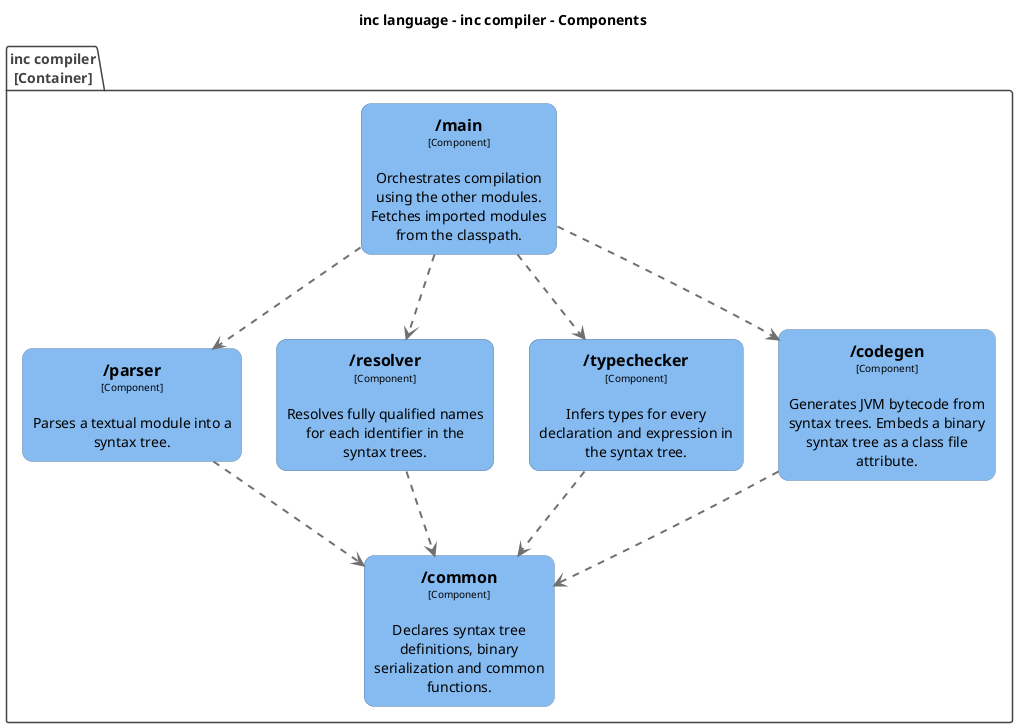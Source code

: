 @startuml
title inc language - inc compiler - Components

skinparam {
  shadowing false
  arrowFontSize 10
  defaultTextAlignment center
  wrapWidth 200
  maxMessageSize 100
  PackageBorderColor<<group>> #cccccc
  PackageFontColor<<group>> #cccccc
}
hide stereotype
top to bottom direction

skinparam rectangle<<8>> {
  BackgroundColor #85bbf0
  FontColor #000000
  BorderColor #5d82a8
  roundCorner 20
}
skinparam rectangle<<4>> {
  BackgroundColor #85bbf0
  FontColor #000000
  BorderColor #5d82a8
  roundCorner 20
}
skinparam rectangle<<9>> {
  BackgroundColor #85bbf0
  FontColor #000000
  BorderColor #5d82a8
  roundCorner 20
}
skinparam rectangle<<5>> {
  BackgroundColor #85bbf0
  FontColor #000000
  BorderColor #5d82a8
  roundCorner 20
}
skinparam rectangle<<6>> {
  BackgroundColor #85bbf0
  FontColor #000000
  BorderColor #5d82a8
  roundCorner 20
}
skinparam rectangle<<7>> {
  BackgroundColor #85bbf0
  FontColor #000000
  BorderColor #5d82a8
  roundCorner 20
}

package "inc compiler\n[Container]" <<3>> {
  skinparam PackageBorderColor<<3>> #444444
  skinparam PackageFontColor<<3>> #444444

  rectangle "==/common\n<size:10>[Component]</size>\n\nDeclares syntax tree definitions, binary serialization and common functions." <<4>> as 4
  rectangle "==/parser\n<size:10>[Component]</size>\n\nParses a textual module into a syntax tree." <<5>> as 5
  rectangle "==/resolver\n<size:10>[Component]</size>\n\nResolves fully qualified names for each identifier in the syntax trees." <<6>> as 6
  rectangle "==/typechecker\n<size:10>[Component]</size>\n\nInfers types for every declaration and expression in the syntax tree." <<7>> as 7
  rectangle "==/codegen\n<size:10>[Component]</size>\n\nGenerates JVM bytecode from syntax trees. Embeds a binary syntax tree as a class file attribute." <<8>> as 8
  rectangle "==/main\n<size:10>[Component]</size>\n\nOrchestrates compilation using the other modules. Fetches imported modules from the classpath." <<9>> as 9
}

9 .[#707070,thickness=2].> 5 : ""
9 .[#707070,thickness=2].> 6 : ""
9 .[#707070,thickness=2].> 7 : ""
9 .[#707070,thickness=2].> 8 : ""
5 .[#707070,thickness=2].> 4 : ""
6 .[#707070,thickness=2].> 4 : ""
7 .[#707070,thickness=2].> 4 : ""
8 .[#707070,thickness=2].> 4 : ""
@enduml